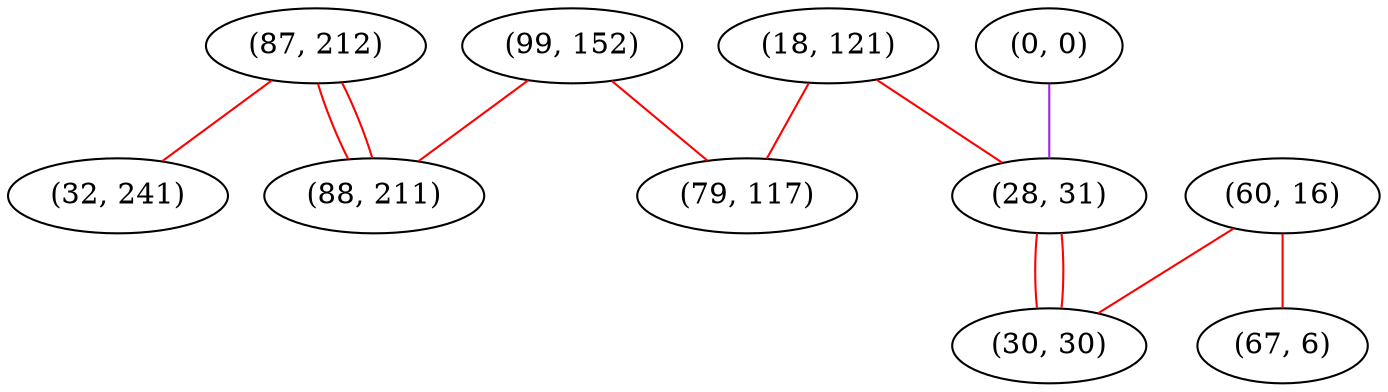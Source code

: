 graph "" {
"(99, 152)";
"(87, 212)";
"(88, 211)";
"(0, 0)";
"(18, 121)";
"(60, 16)";
"(79, 117)";
"(28, 31)";
"(32, 241)";
"(67, 6)";
"(30, 30)";
"(99, 152)" -- "(88, 211)"  [color=red, key=0, weight=1];
"(99, 152)" -- "(79, 117)"  [color=red, key=0, weight=1];
"(87, 212)" -- "(32, 241)"  [color=red, key=0, weight=1];
"(87, 212)" -- "(88, 211)"  [color=red, key=0, weight=1];
"(87, 212)" -- "(88, 211)"  [color=red, key=1, weight=1];
"(0, 0)" -- "(28, 31)"  [color=purple, key=0, weight=4];
"(18, 121)" -- "(28, 31)"  [color=red, key=0, weight=1];
"(18, 121)" -- "(79, 117)"  [color=red, key=0, weight=1];
"(60, 16)" -- "(67, 6)"  [color=red, key=0, weight=1];
"(60, 16)" -- "(30, 30)"  [color=red, key=0, weight=1];
"(28, 31)" -- "(30, 30)"  [color=red, key=0, weight=1];
"(28, 31)" -- "(30, 30)"  [color=red, key=1, weight=1];
}
